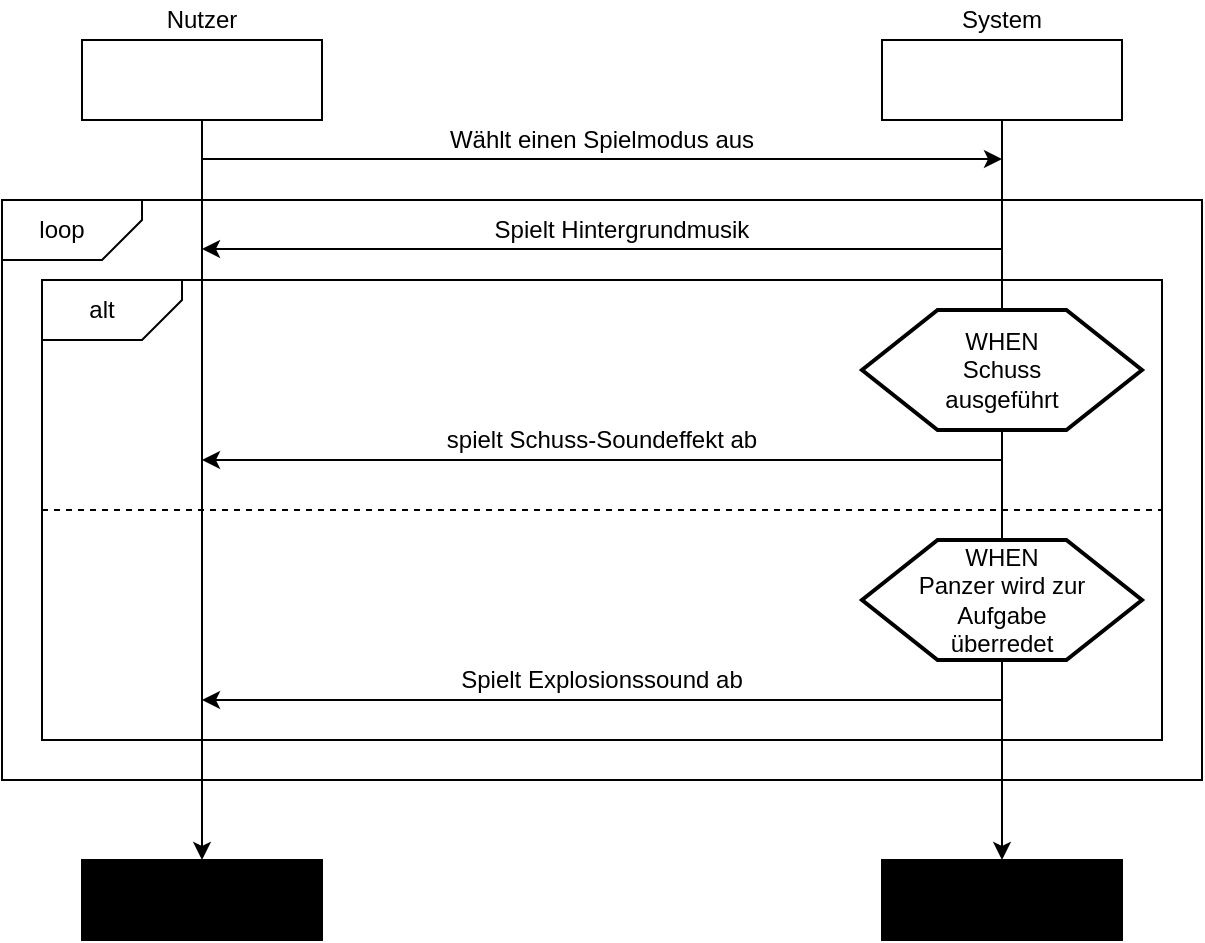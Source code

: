 <mxfile version="10.8.4" type="device"><diagram id="s7vdcuk9cZqKpX_nNP0N" name="Page-1"><mxGraphModel dx="918" dy="608" grid="1" gridSize="10" guides="1" tooltips="1" connect="1" arrows="1" fold="1" page="1" pageScale="1" pageWidth="827" pageHeight="1169" math="0" shadow="0"><root><mxCell id="0"/><mxCell id="1" parent="0"/><mxCell id="V7vvjxgsrzbox9jGXJyj-57" value="" style="rounded=0;whiteSpace=wrap;html=1;fillColor=#FFFFFF;" vertex="1" parent="1"><mxGeometry x="120" y="140" width="600" height="290" as="geometry"/></mxCell><mxCell id="V7vvjxgsrzbox9jGXJyj-37" value="" style="rounded=0;whiteSpace=wrap;html=1;fillColor=#FFFFFF;" vertex="1" parent="1"><mxGeometry x="140" y="180" width="560" height="230" as="geometry"/></mxCell><mxCell id="V7vvjxgsrzbox9jGXJyj-1" value="" style="rounded=0;whiteSpace=wrap;html=1;" vertex="1" parent="1"><mxGeometry x="160" y="60" width="120" height="40" as="geometry"/></mxCell><mxCell id="V7vvjxgsrzbox9jGXJyj-2" value="Nutzer" style="text;html=1;strokeColor=none;fillColor=none;align=center;verticalAlign=middle;whiteSpace=wrap;rounded=0;" vertex="1" parent="1"><mxGeometry x="200" y="40" width="40" height="20" as="geometry"/></mxCell><mxCell id="V7vvjxgsrzbox9jGXJyj-3" value="" style="rounded=0;whiteSpace=wrap;html=1;" vertex="1" parent="1"><mxGeometry x="560" y="60" width="120" height="40" as="geometry"/></mxCell><mxCell id="V7vvjxgsrzbox9jGXJyj-4" value="System" style="text;html=1;strokeColor=none;fillColor=none;align=center;verticalAlign=middle;whiteSpace=wrap;rounded=0;" vertex="1" parent="1"><mxGeometry x="600" y="40" width="40" height="20" as="geometry"/></mxCell><mxCell id="V7vvjxgsrzbox9jGXJyj-5" value="" style="rounded=0;whiteSpace=wrap;html=1;fillColor=#000000;" vertex="1" parent="1"><mxGeometry x="160" y="470" width="120" height="40" as="geometry"/></mxCell><mxCell id="V7vvjxgsrzbox9jGXJyj-6" value="" style="rounded=0;whiteSpace=wrap;html=1;fillColor=#000000;" vertex="1" parent="1"><mxGeometry x="560" y="470" width="120" height="40" as="geometry"/></mxCell><mxCell id="V7vvjxgsrzbox9jGXJyj-7" value="" style="endArrow=classic;html=1;exitX=0.5;exitY=1;exitDx=0;exitDy=0;entryX=0.5;entryY=0;entryDx=0;entryDy=0;" edge="1" parent="1" source="V7vvjxgsrzbox9jGXJyj-1" target="V7vvjxgsrzbox9jGXJyj-5"><mxGeometry width="50" height="50" relative="1" as="geometry"><mxPoint x="160" y="610" as="sourcePoint"/><mxPoint x="210" y="560" as="targetPoint"/></mxGeometry></mxCell><mxCell id="V7vvjxgsrzbox9jGXJyj-10" value="spielt Schuss-Soundeffekt ab" style="text;html=1;strokeColor=none;fillColor=none;align=center;verticalAlign=middle;whiteSpace=wrap;rounded=0;" vertex="1" parent="1"><mxGeometry x="260" y="250" width="320" height="20" as="geometry"/></mxCell><mxCell id="V7vvjxgsrzbox9jGXJyj-12" value="" style="endArrow=classic;html=1;" edge="1" parent="1"><mxGeometry width="50" height="50" relative="1" as="geometry"><mxPoint x="220" y="119.5" as="sourcePoint"/><mxPoint x="620" y="119.5" as="targetPoint"/></mxGeometry></mxCell><mxCell id="V7vvjxgsrzbox9jGXJyj-13" value="Wählt einen Spielmodus aus" style="text;html=1;strokeColor=none;fillColor=none;align=center;verticalAlign=middle;whiteSpace=wrap;rounded=0;" vertex="1" parent="1"><mxGeometry x="280" y="100" width="280" height="20" as="geometry"/></mxCell><mxCell id="V7vvjxgsrzbox9jGXJyj-19" value="" style="endArrow=classic;html=1;" edge="1" parent="1"><mxGeometry width="50" height="50" relative="1" as="geometry"><mxPoint x="620" y="270" as="sourcePoint"/><mxPoint x="220" y="270" as="targetPoint"/></mxGeometry></mxCell><mxCell id="V7vvjxgsrzbox9jGXJyj-36" value="" style="endArrow=classic;html=1;exitX=0.5;exitY=1;exitDx=0;exitDy=0;entryX=0.5;entryY=0;entryDx=0;entryDy=0;" edge="1" parent="1" source="V7vvjxgsrzbox9jGXJyj-3" target="V7vvjxgsrzbox9jGXJyj-6"><mxGeometry width="50" height="50" relative="1" as="geometry"><mxPoint x="620" y="100" as="sourcePoint"/><mxPoint x="620" y="500" as="targetPoint"/></mxGeometry></mxCell><mxCell id="V7vvjxgsrzbox9jGXJyj-35" value="" style="verticalLabelPosition=bottom;verticalAlign=top;html=1;strokeWidth=2;shape=hexagon;perimeter=hexagonPerimeter2;arcSize=6;size=0.27;fillColor=#FFFFFF;" vertex="1" parent="1"><mxGeometry x="550" y="195" width="140" height="60" as="geometry"/></mxCell><mxCell id="V7vvjxgsrzbox9jGXJyj-38" value="" style="shape=card;whiteSpace=wrap;html=1;fillColor=#FFFFFF;rotation=-180;size=20;" vertex="1" parent="1"><mxGeometry x="140" y="180" width="70" height="30" as="geometry"/></mxCell><mxCell id="V7vvjxgsrzbox9jGXJyj-39" value="alt" style="text;html=1;strokeColor=none;fillColor=none;align=center;verticalAlign=middle;whiteSpace=wrap;rounded=0;" vertex="1" parent="1"><mxGeometry x="150" y="185" width="40" height="20" as="geometry"/></mxCell><mxCell id="V7vvjxgsrzbox9jGXJyj-40" value="&lt;div&gt;WHEN&lt;/div&gt;&lt;div&gt;Schuss ausgeführt&lt;br&gt;&lt;/div&gt;" style="text;html=1;strokeColor=none;fillColor=none;align=center;verticalAlign=middle;whiteSpace=wrap;rounded=0;" vertex="1" parent="1"><mxGeometry x="570" y="195" width="100" height="60" as="geometry"/></mxCell><mxCell id="V7vvjxgsrzbox9jGXJyj-41" value="" style="endArrow=none;dashed=1;html=1;entryX=1;entryY=0.5;entryDx=0;entryDy=0;exitX=0;exitY=0.5;exitDx=0;exitDy=0;" edge="1" parent="1" source="V7vvjxgsrzbox9jGXJyj-37" target="V7vvjxgsrzbox9jGXJyj-37"><mxGeometry width="50" height="50" relative="1" as="geometry"><mxPoint x="140" y="790" as="sourcePoint"/><mxPoint x="190" y="740" as="targetPoint"/></mxGeometry></mxCell><mxCell id="V7vvjxgsrzbox9jGXJyj-44" value="" style="verticalLabelPosition=bottom;verticalAlign=top;html=1;strokeWidth=2;shape=hexagon;perimeter=hexagonPerimeter2;arcSize=6;size=0.27;fillColor=#FFFFFF;" vertex="1" parent="1"><mxGeometry x="550" y="310" width="140" height="60" as="geometry"/></mxCell><mxCell id="V7vvjxgsrzbox9jGXJyj-47" value="&lt;div&gt;WHEN&lt;/div&gt;&lt;div&gt;Panzer wird zur Aufgabe überredet&lt;br&gt;&lt;/div&gt;" style="text;html=1;strokeColor=none;fillColor=none;align=center;verticalAlign=middle;whiteSpace=wrap;rounded=0;" vertex="1" parent="1"><mxGeometry x="570" y="310" width="100" height="60" as="geometry"/></mxCell><mxCell id="V7vvjxgsrzbox9jGXJyj-50" value="" style="endArrow=classic;html=1;" edge="1" parent="1"><mxGeometry width="50" height="50" relative="1" as="geometry"><mxPoint x="620" y="390" as="sourcePoint"/><mxPoint x="220" y="390" as="targetPoint"/></mxGeometry></mxCell><mxCell id="V7vvjxgsrzbox9jGXJyj-53" value="Spielt Explosionssound ab" style="text;html=1;strokeColor=none;fillColor=none;align=center;verticalAlign=middle;whiteSpace=wrap;rounded=0;" vertex="1" parent="1"><mxGeometry x="260" y="370" width="320" height="20" as="geometry"/></mxCell><mxCell id="V7vvjxgsrzbox9jGXJyj-58" value="" style="shape=card;whiteSpace=wrap;html=1;fillColor=#FFFFFF;rotation=-180;size=20;" vertex="1" parent="1"><mxGeometry x="120" y="140" width="70" height="30" as="geometry"/></mxCell><mxCell id="V7vvjxgsrzbox9jGXJyj-59" value="loop" style="text;html=1;strokeColor=none;fillColor=none;align=center;verticalAlign=middle;whiteSpace=wrap;rounded=0;" vertex="1" parent="1"><mxGeometry x="130" y="145" width="40" height="20" as="geometry"/></mxCell><mxCell id="V7vvjxgsrzbox9jGXJyj-60" value="" style="endArrow=classic;html=1;" edge="1" parent="1"><mxGeometry width="50" height="50" relative="1" as="geometry"><mxPoint x="620" y="164.5" as="sourcePoint"/><mxPoint x="220" y="164.5" as="targetPoint"/></mxGeometry></mxCell><mxCell id="V7vvjxgsrzbox9jGXJyj-61" value="Spielt Hintergrundmusik" style="text;html=1;strokeColor=none;fillColor=none;align=center;verticalAlign=middle;whiteSpace=wrap;rounded=0;" vertex="1" parent="1"><mxGeometry x="290" y="145" width="280" height="20" as="geometry"/></mxCell></root></mxGraphModel></diagram></mxfile>